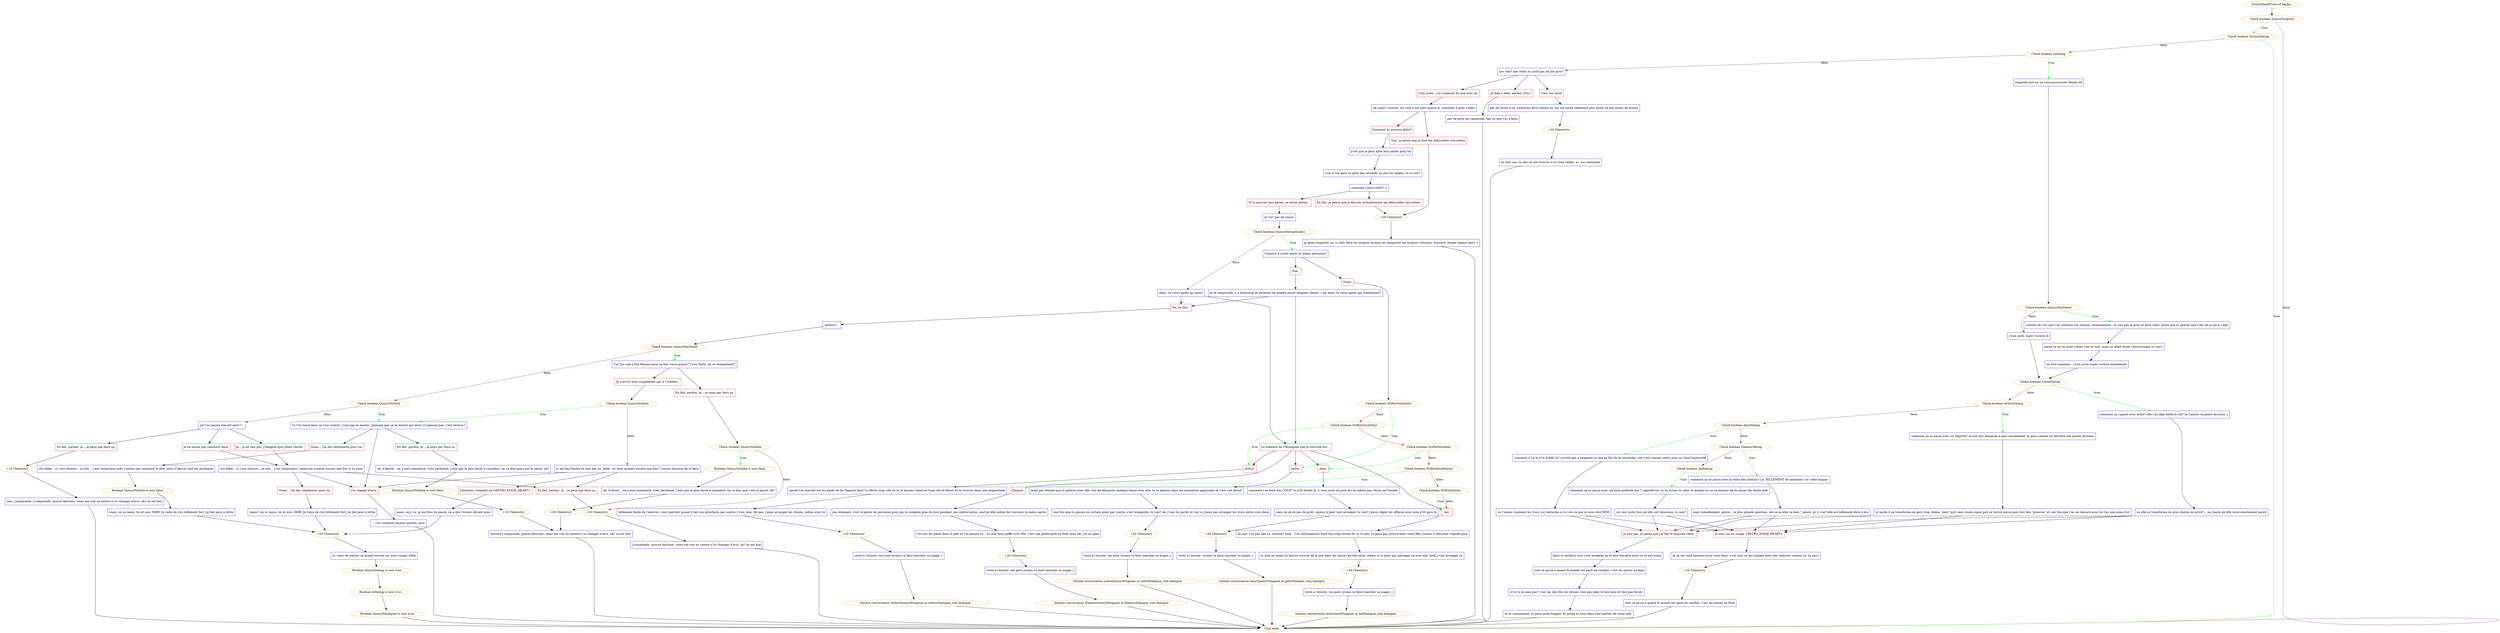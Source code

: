 digraph {
	"QuincyRank5Convo3 begins." [color=orange];
		"QuincyRank5Convo3 begins." -> j1777838566;
	j1777838566 [label="Check boolean QuincyForgiven",color=orange];
		j1777838566 -> j1114424847 [label=true,color=green];
		j1777838566 -> "Chat ends." [label=false,color=brown];
	j1114424847 [label="Check boolean QuincyDating",color=orange];
		j1114424847 -> "Chat ends." [label=true,color=green];
		j1114424847 -> j3036389292 [label=false,color=brown];
	"Chat ends." [color=orange];
	j3036389292 [label="Check boolean IsDating",color=orange];
		j3036389292 -> j3607959526 [label=true,color=green];
		j3036389292 -> j2239239171 [label=false,color=brown];
	j3607959526 [label="regardez-moi ça, ça roucouuuuuuule lààààà lol",shape=box,color=blue];
		j3607959526 -> j4210153798;
	j2239239171 [label="tjrs solo? par choix ou juste pas de pot gros?",shape=box,color=blue];
		j2239239171 -> j1137346063;
		j2239239171 -> j781298239;
		j2239239171 -> j1934309891;
	j4210153798 [label="Check boolean QuincyHasDated",color=orange];
		j4210153798 -> j2180518875 [label=true,color=green];
		j4210153798 -> j559162626 [label=false,color=brown];
	j1137346063 [label="c'est ton choix",shape=box,color=red];
		j1137346063 -> j2362256583;
	j781298239 [label="C'est juste... j'ai vraiment du mal avec ça.",shape=box,color=red];
		j781298239 -> j1921325917;
	j1934309891 [label="Je dois y aller, pardon. [Fin.]",shape=box,color=red];
		j1934309891 -> j267252298;
	j2180518875 [label="content de voir que t'as continué ton chemin. sérieusement - je suis pas là pour te faire chier, avant que tu penses que c'est de ça qu'il s'agit",shape=box,color=blue];
		j2180518875 -> j1964671146;
	j559162626 [label="j'suis juste super curieux là",shape=box,color=blue];
		j559162626 -> j4051092621;
	j2362256583 [label="pas de honte à ça. j'aimerais être comme ça, ma vie serait tellement plus facile lol bcp moins de drama",shape=box,color=blue];
		j2362256583 -> j2237124061;
	j1921325917 [label="ah ouais? raconte. dis tout à ton poto quincy-k, comment il peut t'aider",shape=box,color=blue];
		j1921325917 -> j1725638139;
		j1921325917 -> j862964296;
	j267252298 [label="pas de prob mo camarade. fais ce que t'as à faire",shape=box,color=blue];
		j267252298 -> "Chat ends.";
	j1964671146 [label="parce ce qu'on avait c'était cool et tout, mais on allait foirer l'atterrissage tu vois?",shape=box,color=blue];
		j1964671146 -> j3506260443;
	j4051092621 [label="Check boolean LettieDating",color=orange];
		j4051092621 -> j3116887616 [label=true,color=green];
		j4051092621 -> j2403809706 [label=false,color=brown];
	j2237124061 [label="+20 Chemistry",color=orange];
		j2237124061 -> j3294243920;
	j1725638139 [label="Comment tu pourras aider?",shape=box,color=red];
		j1725638139 -> j1149319645;
	j862964296 [label="Non, je pense que je dois me débrouiller moi-même",shape=box,color=red];
		j862964296 -> j738447400;
	j3506260443 [label="en tout caaaaaas - j'suis juste super curieux maintenant",shape=box,color=blue];
		j3506260443 -> j4051092621;
	j3116887616 [label="comment ça s'passe avec lettie? elle t'as déjà botté le cul? ou t'aimes ce genre de trucs ;)",shape=box,color=blue];
		j3116887616 -> j514542476;
	j2403809706 [label="Check boolean ArthurDating",color=orange];
		j2403809706 -> j1049777407 [label=true,color=green];
		j2403809706 -> j4145620795 [label=false,color=brown];
	j3294243920 [label="en tout cas, tu sais où me trouver si tu veux chiller. a+ mo camarade",shape=box,color=blue];
		j3294243920 -> "Chat ends.";
	j1149319645 [label="p'tet que je peux aller leur parler pour toi",shape=box,color=blue];
		j1149319645 -> j1962853578;
	j738447400 [label="+20 Chemistry",color=orange];
		j738447400 -> j830457959;
	j514542476 [label="ou elle se transforme en gros chaton en privé?... na j'parie qu'elle reste exactement pareil",shape=box,color=blue];
		j514542476 -> j1219670778;
		j514542476 -> j1243528593;
	j1049777407 [label="comment ça se passe avec Sa Majesté? m'suis tjrs demandé à quoi ressemblait un gars comme lui derrière des portes fermées",shape=box,color=blue];
		j1049777407 -> j2630766329;
	j4145620795 [label="Check boolean AmirDating",color=orange];
		j4145620795 -> j1522566324 [label=true,color=green];
		j4145620795 -> j1136085438 [label=false,color=brown];
	j1962853578 [label="voir si ton gars ici peux pas arrondir un peu les angles, tu m'suis?",shape=box,color=blue];
		j1962853578 -> j245938107;
	j830457959 [label="je peux respecter ça. tu dois faire tes propres erreurs et remporter tes propres victoires. d'accord. bonne chance alors :)",shape=box,color=blue];
		j830457959 -> "Chat ends.";
	j1219670778 [label="Je suis sur un nuage <RETRO_EMOJI_HEART>",shape=box,color=red];
		j1219670778 -> j287003706;
	j1243528593 [label="je sais pas. je pense que j'ai fait le mauvais choix.",shape=box,color=red];
		j1243528593 -> j2463798491;
	j2630766329 [label="et après il se transforme en gars trop chelou, hein? mdr sans doute super poli en textos parce que c'est des \"preuves\" et une fois que t'as un rencard avec lui t'as une mine d'or",shape=box,color=blue];
		j2630766329 -> j1219670778;
		j2630766329 -> j1243528593;
	j1522566324 [label="comment il va le p'tit bolide là? j'arrive pas à imaginer ce que ça fait de le rencarder. soit c'est comme sortir avec un chiot hyperactif",shape=box,color=blue];
		j1522566324 -> j2829190731;
	j1136085438 [label="Check boolean EleanorDating",color=orange];
		j1136085438 -> j4169083267 [label=true,color=green];
		j1136085438 -> j4014131363 [label=false,color=brown];
	j245938107 [label="comment j'peux aider? ;)",shape=box,color=blue];
		j245938107 -> j1352646601;
		j245938107 -> j1376547871;
	j287003706 [label="et ça me rend heureux pour vous deux. c'est tout ce qui compte dans des endroits comme ici, tu sais?",shape=box,color=blue];
		j287003706 -> j3350949262;
	j2463798491 [label="alors le meilleur truc c'est accepter ça et être honnête avec toi et eux aussi",shape=box,color=blue];
		j2463798491 -> j705600096;
	j2829190731 [label="ou t'aimes vraiment les trucs sur batteries si tu vois ce que je veux dire MDR",shape=box,color=blue];
		j2829190731 -> j1219670778;
		j2829190731 -> j1243528593;
	j4169083267 [label="comment ça se passe avec la reine des chelous? j'ai TELLEMENT de questions sur cette langue ",shape=box,color=blue];
		j4169083267 -> j3887739925;
	j4014131363 [label="Check boolean AoiDating",color=orange];
		j4014131363 -> j3370881512 [label=true,color=green];
	j1352646601 [label="Si tu pouvais leur parler, ce serait génial...",shape=box,color=red];
		j1352646601 -> j2410849320;
	j1376547871 [label="En fait, je pense que je devrais probablement me débrouiller moi-même.",shape=box,color=red];
		j1376547871 -> j738447400;
	j3350949262 [label="+20 Chemistry",color=orange];
		j3350949262 -> j3507331453;
	j705600096 [label="tout ce qu'on a quand le monde est parti en couilles, c'est les autres au final",shape=box,color=blue];
		j705600096 -> j2021717296;
	j3887739925 [label="mais honnêtement, genre... la plus grande question. est-ce qu'elle va bien ? genre, pr 2 vrai? elle est tellement dure à lire",shape=box,color=blue];
		j3887739925 -> j1219670778;
		j3887739925 -> j1243528593;
	j3370881512 [label="comment ça se passe avec ma pote préférée Aoi ? rappelle-toi, tu lui brises le cœur et quelqu'un ici va essayer de te casser les dents mdr",shape=box,color=blue];
		j3370881512 -> j2851302978;
	j2410849320 [label="pr toi? pas de soucis",shape=box,color=blue];
		j2410849320 -> j3498068486;
	j3507331453 [label="tout ce qu'on a quand le monde est parti en couilles, c'est les autres au final",shape=box,color=blue];
		j3507331453 -> "Chat ends.";
	j2021717296 [label="et si tu le sens pas? c'est ok. des fois les choses vont pas dans le bon sens et faut pas forcer",shape=box,color=blue];
		j2021717296 -> j3940336419;
	j2851302978 [label="on veut juste tous qu'elle soit heureuse, tu sais?",shape=box,color=blue];
		j2851302978 -> j1219670778;
		j2851302978 -> j1243528593;
	j3498068486 [label="Check boolean QuincyDatingGuide2",color=orange];
		j3498068486 -> j4114610658 [label=true,color=green];
		j3498068486 -> j3399497848 [label=false,color=brown];
	j3940336419 [label="et te connaissant, tu peux juste frapper du poing et nous faire tout oublier de toute mdr",shape=box,color=blue];
		j3940336419 -> "Chat ends.";
	j4114610658 [label="toujours à courir après la même personne?",shape=box,color=blue];
		j4114610658 -> j1970908378;
		j4114610658 -> j1177446537;
	j3399497848 [label="alors, tu cours après qui gros?",shape=box,color=blue];
		j3399497848 -> j1463112830;
		j3399497848 -> j2633719238;
	j1970908378 [label="Non.",shape=box,color=red];
		j1970908378 -> j3267958360;
	j1177446537 [label="Ouais.",shape=box,color=red];
		j1177446537 -> j2151359220;
	j1463112830 [label="Le membre de l'Hexagone que je convoite est...",shape=box,color=red];
		j1463112830 -> j3232825953;
		j1463112830 -> j2889217636;
		j1463112830 -> j2023211289;
		j1463112830 -> j2533190225;
		j1463112830 -> j2307003922;
	j2633719238 [label="Toi, en fait...",shape=box,color=red];
		j2633719238 -> j1056104596;
	j3267958360 [label="je te comprends. y a beaucoup de produits de qualité parmi lesquels choisir ;) ok, alors tu cours après qui maintenant?",shape=box,color=blue];
		j3267958360 -> j1463112830;
		j3267958360 -> j2633719238;
	j2151359220 [label="Check boolean DrifterIntoLettie",color=orange];
		j2151359220 -> j3232825953 [label=true,color=green];
		j2151359220 -> j4136109529 [label=false,color=brown];
	j3232825953 [label="Lettie.",shape=box,color=red];
		j3232825953 -> j3257683930;
	j2889217636 [label="Arthur.",shape=box,color=red];
		j2889217636 -> j164725519;
	j2023211289 [label="Amir.",shape=box,color=red];
		j2023211289 -> j729919703;
	j2533190225 [label="Eleanor.",shape=box,color=red];
		j2533190225 -> j4061004130;
	j2307003922 [label="Aoi.",shape=box,color=red];
		j2307003922 -> j2473538039;
	j1056104596 [label="sérieux?...",shape=box,color=blue];
		j1056104596 -> j2390964830;
	j4136109529 [label="Check boolean DrifterIntoArthur",color=orange];
		j4136109529 -> j2889217636 [label=true,color=green];
		j4136109529 -> j1182576796 [label=false,color=brown];
	j3257683930 [label="mmh pas étonné que tu galères avec elle. dur de démarrer quelque chose avec elle. tu te plantes dans tes premières approches et c'est cuit direct",shape=box,color=blue];
		j3257683930 -> j2187520538;
	j164725519 [label="ooooh t'as marché sur les pieds de Sa Majesté hein? tu flirtes trop vite ou tu le laisses t'énerver trop vite et direct tu te trouves dans une engueulade",shape=box,color=blue];
		j164725519 -> j915742107;
	j729919703 [label="comment t'as foiré ton COUP? le p'tit bolide là, il veut juste un poto et t'as même pas réussi ça? bordel",shape=box,color=blue];
		j729919703 -> j1528878512;
	j4061004130 [label="pas étonnant. c'est le genre de personne pour qui tu comptes plus du tout pendant une conversation, sauf qu'elle oublie de t'envoyer le mémo après",shape=box,color=blue];
		j4061004130 -> j3018289472;
	j2473538039 [label="oh non. t'as pas fais ça. sérieux? mrd... t'as certainement foiré ton coup sévère là. tu le sais. tu peux pas juste traiter cette fille comme si elle était stupide gros",shape=box,color=blue];
		j2473538039 -> j3503344896;
	j2390964830 [label="Check boolean QuincyHasDated",color=orange];
		j2390964830 -> j3082881411 [label=true,color=green];
		j2390964830 -> j1969481395 [label=false,color=brown];
	j1182576796 [label="Check boolean DrifterIntoAmir",color=orange];
		j1182576796 -> j2023211289 [label=true,color=green];
		j1182576796 -> j2885855778 [label=false,color=brown];
	j2187520538 [label="une fois que tu passes un certain point par contre, c'est tranquille, tu vois? ok. j'vais lui parler et voir si j'peux pas arranger les trucs entre vous deux",shape=box,color=blue];
		j2187520538 -> j2157757691;
	j915742107 [label="tellement facile de l'énerver. c'est marrant quand il fait son grincheux par contre. j'vois. bon, tkt pas, j'peux arranger les choses, même avec lui",shape=box,color=blue];
		j915742107 -> j1912715947;
	j1528878512 [label="mais ok ok ok pas de prob'. quincy-k peut tout arranger, tu vois? j'peux régler les affaires avec mon p'tit gars là",shape=box,color=blue];
		j1528878512 -> j1039841253;
	j3018289472 [label="t'as mis les pieds dans le plat et t'as jamais su... tu dois faire gaffe avec elle, c'est une philosophe au fond mais tkt, j'ai un plan",shape=box,color=blue];
		j3018289472 -> j2675109106;
	j3503344896 [label="tu dois au moins la laisser trouver de la joie dans les choses qu'elle aime, même si tu peux pas partager ça avec elle. bref, j'vais arranger ça",shape=box,color=blue];
		j3503344896 -> j3972801263;
	j3082881411 [label="t'as tjrs une p'tite flamme pour ce bon vieux quincy? j'suis flatté, pk ce changement?",shape=box,color=blue];
		j3082881411 -> j3065315893;
		j3082881411 -> j3513210379;
	j1969481395 [label="Check boolean QuincyNoDate",color=orange];
		j1969481395 -> j350422194 [label=true,color=green];
		j1969481395 -> j3918137904 [label=false,color=brown];
	j2885855778 [label="Check boolean DrifterIntoEleanor",color=orange];
		j2885855778 -> j2533190225 [label=true,color=green];
		j2885855778 -> j3198657663 [label=false,color=brown];
	j2157757691 [label="+20 Chemistry",color=orange];
		j2157757691 -> j3163839253;
	j1912715947 [label="+20 Chemistry",color=orange];
		j1912715947 -> j132140501;
	j1039841253 [label="+20 Chemistry",color=orange];
		j1039841253 -> j2378940539;
	j2675109106 [label="+20 Chemistry",color=orange];
		j2675109106 -> j3742232390;
	j3972801263 [label="+20 Chemistry",color=orange];
		j3972801263 -> j303135608;
	j3065315893 [label="Je n'arrive tout simplement pas à t'oublier...",shape=box,color=red];
		j3065315893 -> j1466706628;
	j3513210379 [label="En fait, pardon, je... je peux pas faire ça.",shape=box,color=red];
		j3513210379 -> j2840203252;
	j350422194 [label="tu t'es lancé dans un truc violent, j'vais pas te mentir. j'pensais que ça te tentait pas alors j'y pensais pas. c'est sérieux?",shape=box,color=blue];
		j350422194 -> j3209198755;
		j350422194 -> j479439397;
		j350422194 -> j2729750387;
	j3918137904 [label="pk t'as jamais rien dit alors?...",shape=box,color=blue];
		j3918137904 -> j206809567;
		j3918137904 -> j1341298003;
		j3918137904 -> j101939294;
	j3198657663 [label="Check boolean DrifterIntoAoi",color=orange];
		j3198657663 -> j2307003922 [label=true,color=green];
		j3198657663 -> j2307003922 [label=false,color=brown];
	j3163839253 [label="reste à l'écoute. ton poto cyrano va faire marcher sa magie ;)",shape=box,color=blue];
		j3163839253 -> "Initiate conversation LettieQuincyWingman in LettieDialogue_rom.dialogue";
	j132140501 [label="reste à l'écoute. ton poto cyrano va faire marcher sa magie ;)",shape=box,color=blue];
		j132140501 -> "Initiate conversation ArthurQuincyWingman in ArthurDialogue_rom.dialogue";
	j2378940539 [label="reste à l'écoute. cyrano va faire marcher sa magie ;)",shape=box,color=blue];
		j2378940539 -> "Initiate conversation AmirQuincyWingman in JabirDialogue_rom.dialogue";
	j3742232390 [label="reste à l'écoute. ton poto cyrano va faire marcher sa magie ;)",shape=box,color=blue];
		j3742232390 -> "Initiate conversation EleanorQuincyWingman in EleanorDialogue_rom.dialogue";
	j303135608 [label="reste à l'écoute. ton poto cyrano va faire marcher sa magie ;)",shape=box,color=blue];
		j303135608 -> "Initiate conversation AoiQuincyWingman in AoiDialogue_rom.dialogue";
	j1466706628 [label="Check boolean QuincyNoDate",color=orange];
		j1466706628 -> j350422194 [label=true,color=green];
		j1466706628 -> j3739836943 [label=false,color=brown];
	j2840203252 [label="Check boolean QuincyNoDate",color=orange];
		j2840203252 -> j204530542 [label=true,color=green];
		j2840203252 -> j3026518151 [label=false,color=brown];
	j3209198755 [label="Ouais... J'ai des sentiments pour toi.",shape=box,color=red];
		j3209198755 -> j866633689;
	j479439397 [label="En fait, pardon, je... je peux pas faire ça.",shape=box,color=red];
		j479439397 -> j3213283557;
	j2729750387 [label="J'ai changé d'avis.",shape=box,color=red];
		j2729750387 -> j3462290320;
	j206809567 [label="Je... je ne sais pas. J'imagine que j'étais timide.",shape=box,color=red];
		j206809567 -> j3506652381;
	j1341298003 [label="Je ne savais pas comment faire.",shape=box,color=red];
		j1341298003 -> j3506652381;
	j101939294 [label="En fait, pardon, je... je peux pas faire ça.",shape=box,color=red];
		j101939294 -> j843533752;
	"Initiate conversation LettieQuincyWingman in LettieDialogue_rom.dialogue" [label="Initiate conversation LettieQuincyWingman in LettieDialogue_rom.dialogue",color=orange];
		"Initiate conversation LettieQuincyWingman in LettieDialogue_rom.dialogue" -> "Chat ends.";
	"Initiate conversation ArthurQuincyWingman in ArthurDialogue_rom.dialogue" [label="Initiate conversation ArthurQuincyWingman in ArthurDialogue_rom.dialogue",color=orange];
		"Initiate conversation ArthurQuincyWingman in ArthurDialogue_rom.dialogue" -> "Chat ends.";
	"Initiate conversation AmirQuincyWingman in JabirDialogue_rom.dialogue" [label="Initiate conversation AmirQuincyWingman in JabirDialogue_rom.dialogue",color=orange];
		"Initiate conversation AmirQuincyWingman in JabirDialogue_rom.dialogue" -> "Chat ends.";
	"Initiate conversation EleanorQuincyWingman in EleanorDialogue_rom.dialogue" [label="Initiate conversation EleanorQuincyWingman in EleanorDialogue_rom.dialogue",color=orange];
		"Initiate conversation EleanorQuincyWingman in EleanorDialogue_rom.dialogue" -> "Chat ends.";
	"Initiate conversation AoiQuincyWingman in AoiDialogue_rom.dialogue" [label="Initiate conversation AoiQuincyWingman in AoiDialogue_rom.dialogue",color=orange];
		"Initiate conversation AoiQuincyWingman in AoiDialogue_rom.dialogue" -> "Chat ends.";
	j3739836943 [label="tu me fais fondre et tout par ici, bébé - tu veux essayer encore une fois? j'serais heureux de le faire",shape=box,color=blue];
		j3739836943 -> j3185223762;
		j3739836943 -> j2476091234;
		j3739836943 -> j2729750387;
	j204530542 [label="Boolean QuincyNoDate is now false.",color=orange];
		j204530542 -> j1346510686;
	j3026518151 [label="+10 Chemistry",color=orange];
		j3026518151 -> j2268044831;
	j866633689 [label="rho bébé... si c'est sérieux... je euh... c'est réciproque mdr. j'savais pas comment le dire. alors d'abord, tout est pardonné",shape=box,color=blue];
		j866633689 -> j2481841946;
	j3213283557 [label="ok, d'abord... on a mal commencé. c'est pardonné. j'suis pas le plus facile à connaître. on va dire que c'est le passé, ok?",shape=box,color=blue];
		j3213283557 -> j3091695382;
	j3462290320 [label="... t'es vraiment bizarre parfois, gros",shape=box,color=blue];
		j3462290320 -> "Chat ends.";
	j3506652381 [label="rho bébé... si c'est sérieux... je euh... c'est réciproque. j'aimerais essayer encore une fois si tu veux",shape=box,color=blue];
		j3506652381 -> j4214954515;
		j3506652381 -> j2476091234;
		j3506652381 -> j2729750387;
	j843533752 [label="+10 Chemistry",color=orange];
		j843533752 -> j2453324128;
	j3185223762 [label="J'aimerais vraiment ça <RETRO_EMOJI_HEART>",shape=box,color=red];
		j3185223762 -> j245725426;
	j2476091234 [label="En fait, pardon, je... je peux pas faire ça.",shape=box,color=red];
		j2476091234 -> j3026518151;
	j1346510686 [label="ok, d'abord... on a mal commencé. c'est pardonné. j'suis pas le plus facile à connaître. on va dire que c'est le passé, ok?",shape=box,color=blue];
		j1346510686 -> j3679870075;
	j2268044831 [label="j'comprends, grosse décision. viens me voir au centre si tu changes d'avis, ok? on est bon",shape=box,color=blue];
		j2268044831 -> "Chat ends.";
	j2481841946 [label="Boolean QuincyNoDate is now false.",color=orange];
		j2481841946 -> j992054947;
	j3091695382 [label="Boolean QuincyNoDate is now false.",color=orange];
		j3091695382 -> j318929107;
	j4214954515 [label="Ouais... J'ai des sentiments pour toi.",shape=box,color=red];
		j4214954515 -> j2861912401;
	j2453324128 [label="nan, j'comprends. j'comprends, grosse décision. viens me voir au centre si tu changes d'avis, ok? on est bon",shape=box,color=blue];
		j2453324128 -> "Chat ends.";
	j245725426 [label="ouais, on y va. je me fous du passé, on a que l'avenir devant nous",shape=box,color=blue];
		j245725426 -> j108534180;
	j3679870075 [label="+20 Chemistry",color=orange];
		j3679870075 -> j1109121271;
	j992054947 [label="ouais, on se lance. toi et moi. MDR! Je viens de rire tellement fort j'ai fait peur à lettie",shape=box,color=blue];
		j992054947 -> j108534180;
	j318929107 [label="+10 Chemistry",color=orange];
		j318929107 -> j1109121271;
	j2861912401 [label="ouais!! on se lance. toi et moi. MDR! Je viens de rire tellement fort j'ai fait peur à lettie",shape=box,color=blue];
		j2861912401 -> j108534180;
	j108534180 [label="+20 Chemistry",color=orange];
		j108534180 -> j615779100;
	j1109121271 [label="ensuite j'comprends, grosse décision. viens me voir au centre si tu changes d'avis, ok? on est bon",shape=box,color=blue];
		j1109121271 -> "Chat ends.";
	j615779100 [label="tu viens de mettre un grand sourire sur mon visage, bébé",shape=box,color=blue];
		j615779100 -> j2142582358;
	j2142582358 [label="Boolean QuincyDating is now true.",color=orange];
		j2142582358 -> j298934775;
	j298934775 [label="Boolean IsDating is now true.",color=orange];
		j298934775 -> j1145642415;
	j1145642415 [label="Boolean QuincyHasDated is now true.",color=orange];
		j1145642415 -> "Chat ends.";
}